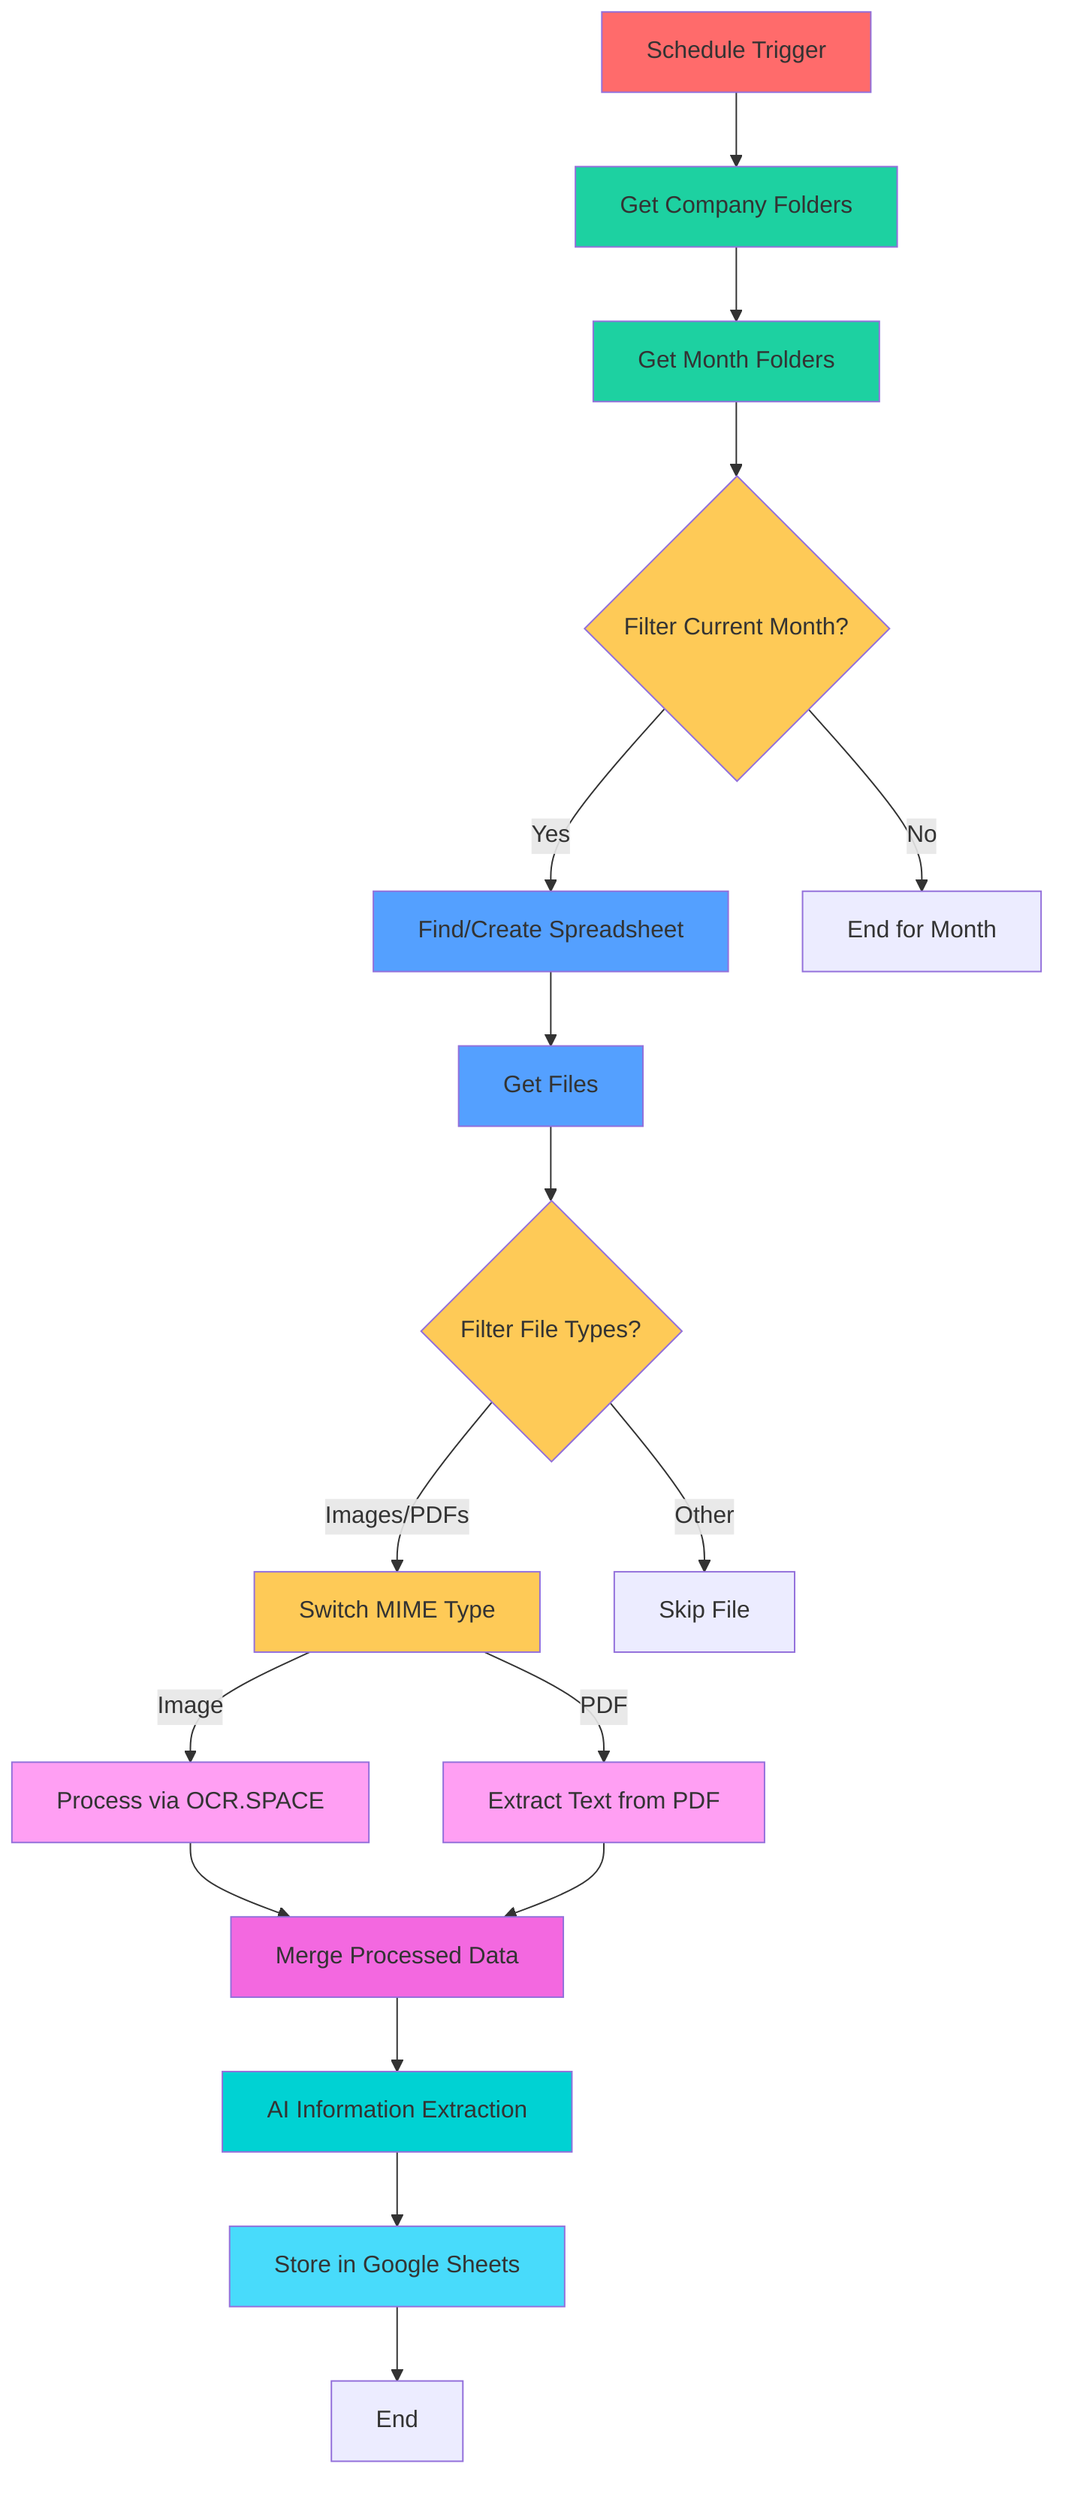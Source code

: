 flowchart TD
    A[Schedule Trigger] --> B[Get Company Folders]
    B --> C[Get Month Folders]
    C --> D{Filter Current Month?}
    D -- Yes --> E[Find/Create Spreadsheet]
    D -- No --> F[End for Month]
    E --> G[Get Files]
    G --> H{Filter File Types?}
    H -- Images/PDFs --> I[Switch MIME Type]
    H -- Other --> J[Skip File]
    I -- Image --> K[Process via OCR.SPACE]
    I -- PDF --> L[Extract Text from PDF]
    K --> M[Merge Processed Data]
    L --> M
    M --> N[AI Information Extraction]
    N --> O[Store in Google Sheets]
    O --> P[End]
    
    style A fill:#ff6b6b
    style D fill:#feca57
    style H fill:#feca57
    style I fill:#feca57
    style O fill:#48dbfb
    style B fill:#1dd1a1
    style C fill:#1dd1a1
    style E fill:#54a0ff
    style G fill:#54a0ff
    style K fill:#ff9ff3
    style L fill:#ff9ff3
    style M fill:#f368e0
    style N fill:#00d2d3
